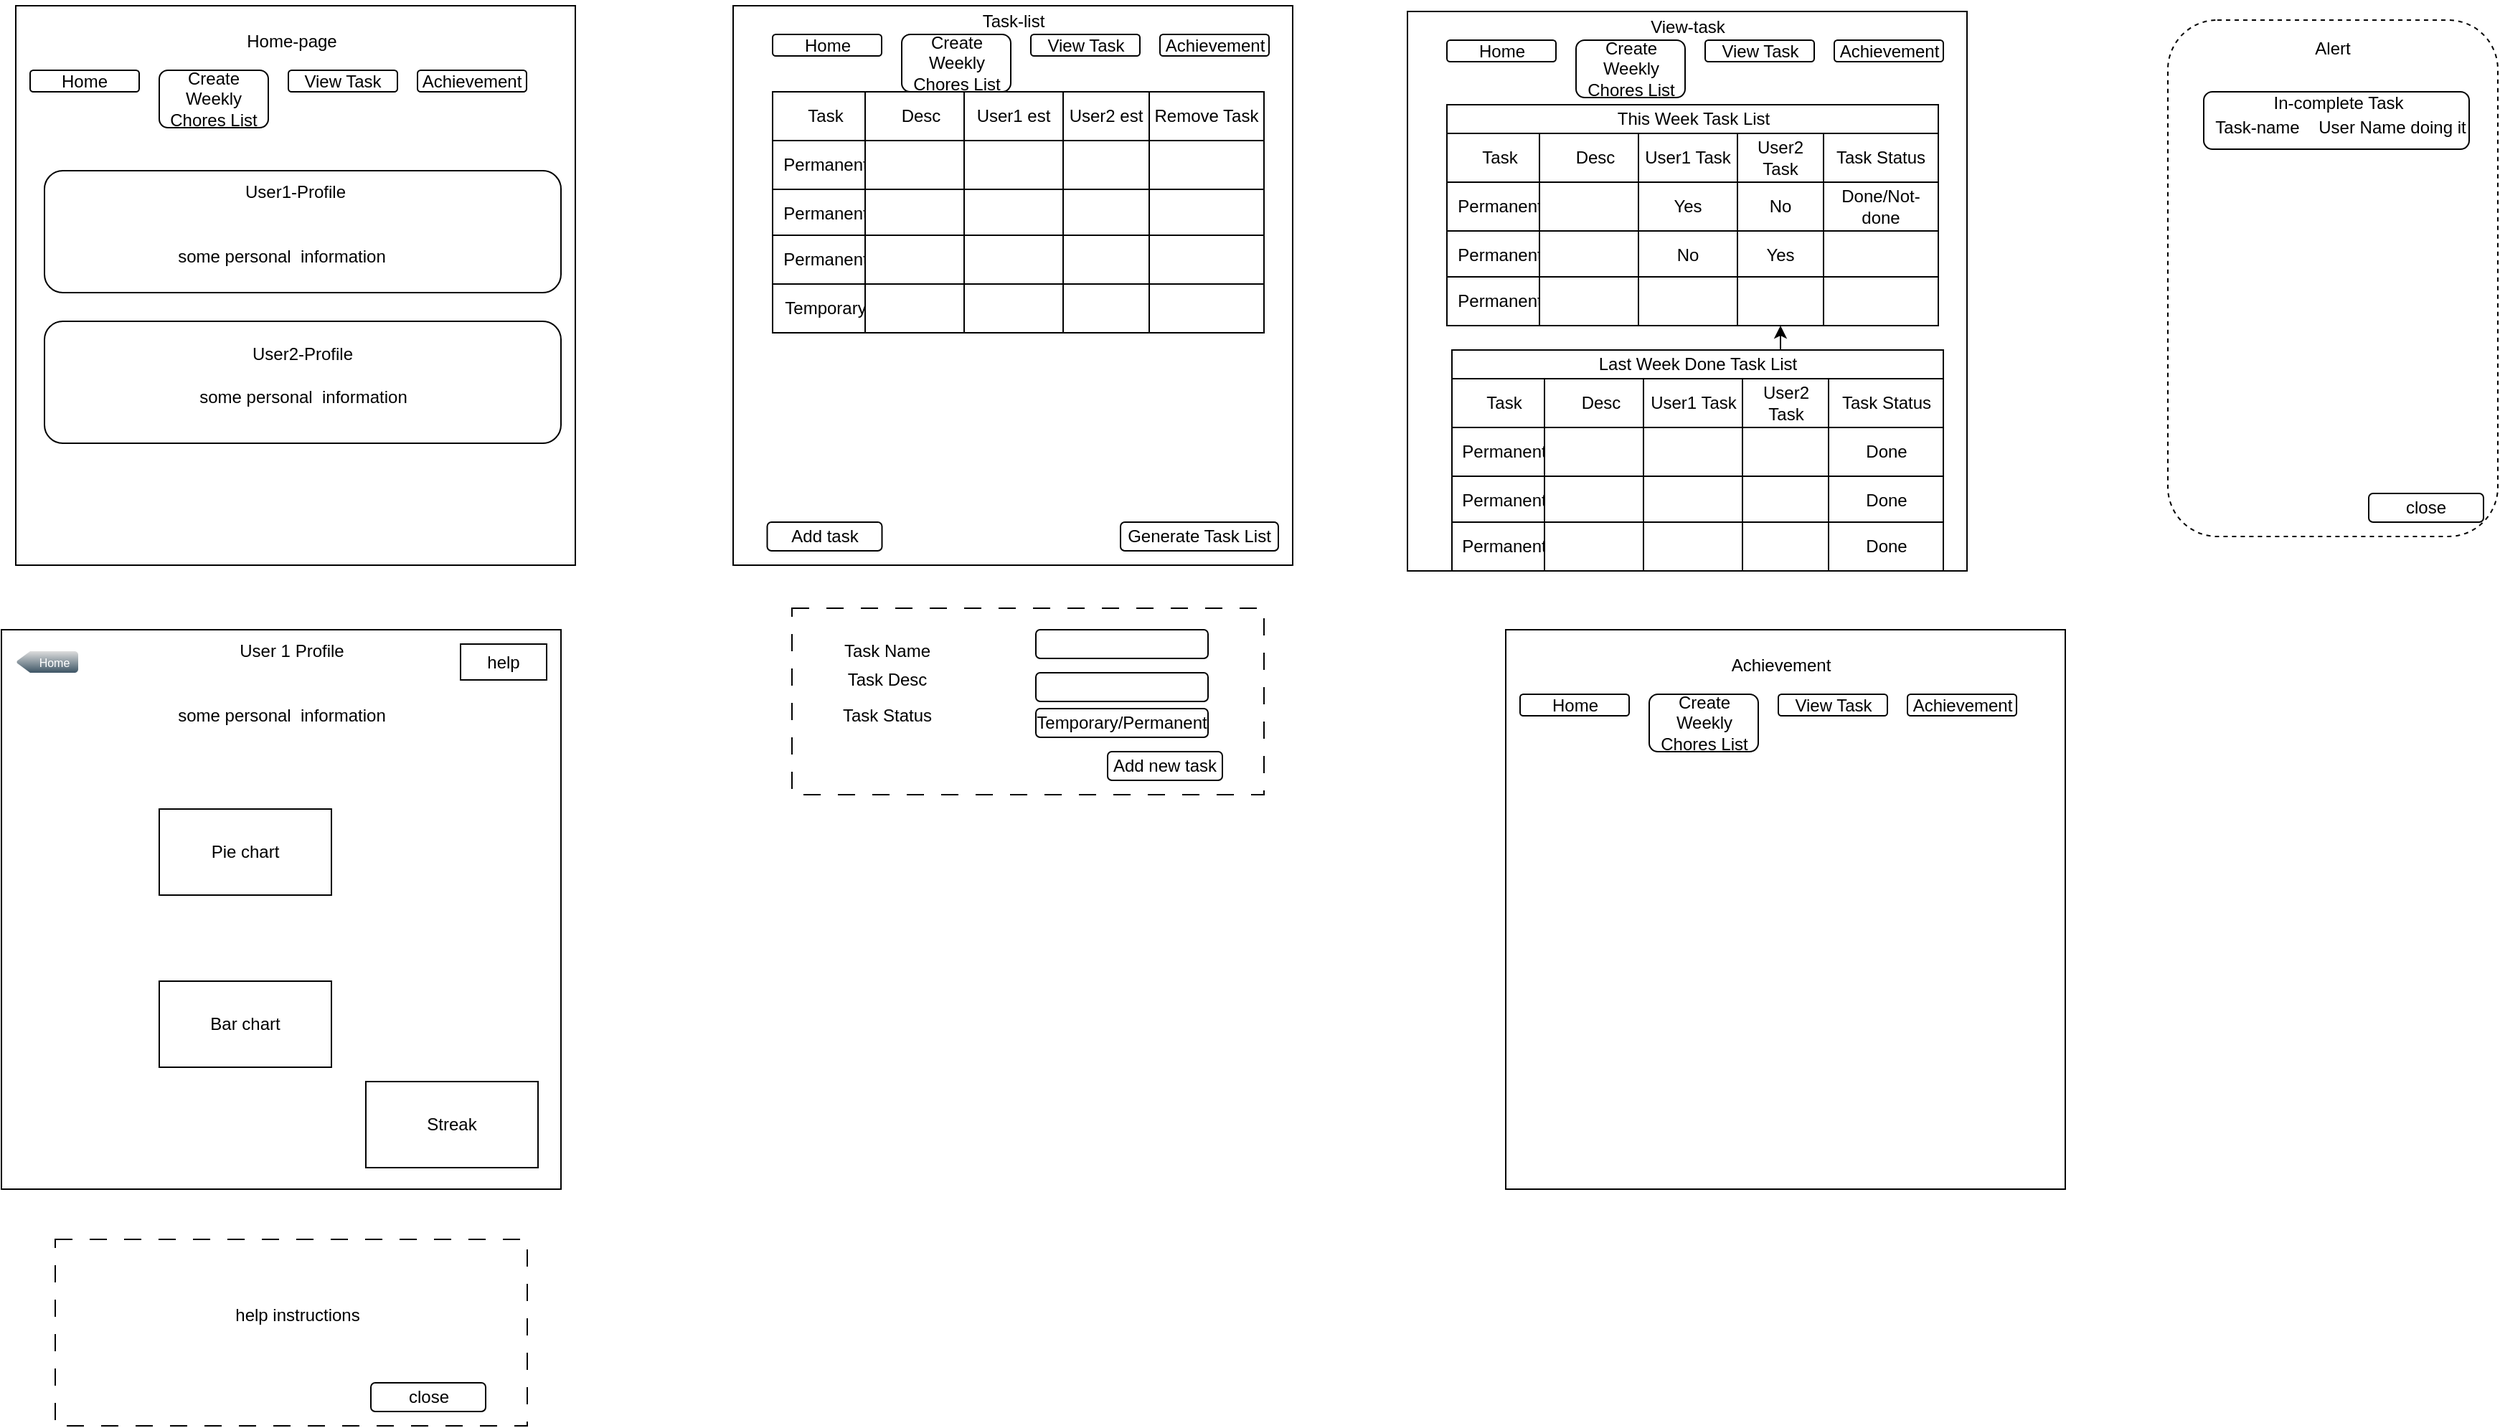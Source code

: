 <mxfile version="20.8.23" type="device"><diagram name="Page-1" id="3wJAoWSOx6QYY3Pvcc9u"><mxGraphModel dx="993" dy="699" grid="1" gridSize="10" guides="1" tooltips="1" connect="1" arrows="1" fold="1" page="1" pageScale="1" pageWidth="827" pageHeight="1169" math="0" shadow="0"><root><mxCell id="0"/><mxCell id="1" parent="0"/><mxCell id="VqaUVUZdWkBCZ70Wt7m--1" value="" style="whiteSpace=wrap;html=1;aspect=fixed;fontStyle=1" vertex="1" parent="1"><mxGeometry x="160" y="120" width="390" height="390" as="geometry"/></mxCell><mxCell id="VqaUVUZdWkBCZ70Wt7m--2" value="" style="whiteSpace=wrap;html=1;aspect=fixed;" vertex="1" parent="1"><mxGeometry x="660" y="120" width="390" height="390" as="geometry"/></mxCell><mxCell id="VqaUVUZdWkBCZ70Wt7m--3" value="Home-page" style="text;html=1;strokeColor=none;fillColor=none;align=center;verticalAlign=middle;whiteSpace=wrap;rounded=0;" vertex="1" parent="1"><mxGeometry x="304.5" y="130" width="95" height="30" as="geometry"/></mxCell><mxCell id="VqaUVUZdWkBCZ70Wt7m--4" value="Task-list" style="text;html=1;strokeColor=none;fillColor=none;align=center;verticalAlign=middle;whiteSpace=wrap;rounded=0;" vertex="1" parent="1"><mxGeometry x="807.5" y="116" width="95" height="30" as="geometry"/></mxCell><mxCell id="VqaUVUZdWkBCZ70Wt7m--6" value="Task" style="rounded=0;whiteSpace=wrap;html=1;" vertex="1" parent="1"><mxGeometry x="687.5" y="180" width="72.5" height="34" as="geometry"/></mxCell><mxCell id="VqaUVUZdWkBCZ70Wt7m--8" value="Desc" style="rounded=0;whiteSpace=wrap;html=1;" vertex="1" parent="1"><mxGeometry x="752" y="180" width="78" height="34" as="geometry"/></mxCell><mxCell id="VqaUVUZdWkBCZ70Wt7m--9" value="User1 est" style="rounded=0;whiteSpace=wrap;html=1;" vertex="1" parent="1"><mxGeometry x="821" y="180" width="69" height="34" as="geometry"/></mxCell><mxCell id="VqaUVUZdWkBCZ70Wt7m--10" value="User2 est" style="rounded=0;whiteSpace=wrap;html=1;" vertex="1" parent="1"><mxGeometry x="890" y="180" width="60" height="34" as="geometry"/></mxCell><mxCell id="VqaUVUZdWkBCZ70Wt7m--11" value="Remove Task" style="rounded=0;whiteSpace=wrap;html=1;" vertex="1" parent="1"><mxGeometry x="950" y="180" width="80" height="34" as="geometry"/></mxCell><mxCell id="VqaUVUZdWkBCZ70Wt7m--13" value="Permanent" style="rounded=0;whiteSpace=wrap;html=1;" vertex="1" parent="1"><mxGeometry x="687.5" y="214" width="72.5" height="34" as="geometry"/></mxCell><mxCell id="VqaUVUZdWkBCZ70Wt7m--14" value="" style="rounded=0;whiteSpace=wrap;html=1;" vertex="1" parent="1"><mxGeometry x="752" y="214" width="78" height="34" as="geometry"/></mxCell><mxCell id="VqaUVUZdWkBCZ70Wt7m--15" value="" style="rounded=0;whiteSpace=wrap;html=1;" vertex="1" parent="1"><mxGeometry x="821" y="214" width="69" height="34" as="geometry"/></mxCell><mxCell id="VqaUVUZdWkBCZ70Wt7m--16" value="" style="rounded=0;whiteSpace=wrap;html=1;" vertex="1" parent="1"><mxGeometry x="890" y="214" width="60" height="34" as="geometry"/></mxCell><mxCell id="VqaUVUZdWkBCZ70Wt7m--17" value="" style="rounded=0;whiteSpace=wrap;html=1;" vertex="1" parent="1"><mxGeometry x="950" y="214" width="80" height="34" as="geometry"/></mxCell><mxCell id="VqaUVUZdWkBCZ70Wt7m--18" value="Permanent" style="rounded=0;whiteSpace=wrap;html=1;" vertex="1" parent="1"><mxGeometry x="687.5" y="248" width="72.5" height="34" as="geometry"/></mxCell><mxCell id="VqaUVUZdWkBCZ70Wt7m--19" value="" style="rounded=0;whiteSpace=wrap;html=1;" vertex="1" parent="1"><mxGeometry x="752" y="248" width="78" height="34" as="geometry"/></mxCell><mxCell id="VqaUVUZdWkBCZ70Wt7m--20" value="" style="rounded=0;whiteSpace=wrap;html=1;" vertex="1" parent="1"><mxGeometry x="821" y="248" width="69" height="34" as="geometry"/></mxCell><mxCell id="VqaUVUZdWkBCZ70Wt7m--21" value="" style="rounded=0;whiteSpace=wrap;html=1;" vertex="1" parent="1"><mxGeometry x="890" y="248" width="60" height="34" as="geometry"/></mxCell><mxCell id="VqaUVUZdWkBCZ70Wt7m--22" value="" style="rounded=0;whiteSpace=wrap;html=1;" vertex="1" parent="1"><mxGeometry x="950" y="248" width="80" height="34" as="geometry"/></mxCell><mxCell id="VqaUVUZdWkBCZ70Wt7m--23" value="Permanent" style="rounded=0;whiteSpace=wrap;html=1;" vertex="1" parent="1"><mxGeometry x="687.5" y="280" width="72.5" height="34" as="geometry"/></mxCell><mxCell id="VqaUVUZdWkBCZ70Wt7m--24" value="" style="rounded=0;whiteSpace=wrap;html=1;" vertex="1" parent="1"><mxGeometry x="752" y="280" width="78" height="34" as="geometry"/></mxCell><mxCell id="VqaUVUZdWkBCZ70Wt7m--25" value="" style="rounded=0;whiteSpace=wrap;html=1;" vertex="1" parent="1"><mxGeometry x="821" y="280" width="69" height="34" as="geometry"/></mxCell><mxCell id="VqaUVUZdWkBCZ70Wt7m--26" value="" style="rounded=0;whiteSpace=wrap;html=1;" vertex="1" parent="1"><mxGeometry x="890" y="280" width="60" height="34" as="geometry"/></mxCell><mxCell id="VqaUVUZdWkBCZ70Wt7m--27" value="" style="rounded=0;whiteSpace=wrap;html=1;" vertex="1" parent="1"><mxGeometry x="950" y="280" width="80" height="34" as="geometry"/></mxCell><mxCell id="VqaUVUZdWkBCZ70Wt7m--28" value="" style="shape=image;html=1;verticalAlign=top;verticalLabelPosition=bottom;labelBackgroundColor=#ffffff;imageAspect=0;aspect=fixed;image=https://cdn4.iconfinder.com/data/icons/essentials-74/24/013_-_Trash-128.png" vertex="1" parent="1"><mxGeometry x="976" y="217" width="28" height="28" as="geometry"/></mxCell><mxCell id="VqaUVUZdWkBCZ70Wt7m--29" value="Add task" style="rounded=1;whiteSpace=wrap;html=1;" vertex="1" parent="1"><mxGeometry x="683.75" y="480" width="80" height="20" as="geometry"/></mxCell><mxCell id="VqaUVUZdWkBCZ70Wt7m--37" value="" style="rounded=0;whiteSpace=wrap;html=1;dashed=1;dashPattern=12 12;" vertex="1" parent="1"><mxGeometry x="701" y="540" width="329" height="130" as="geometry"/></mxCell><mxCell id="VqaUVUZdWkBCZ70Wt7m--35" value="" style="rounded=1;whiteSpace=wrap;html=1;" vertex="1" parent="1"><mxGeometry x="871" y="585" width="120" height="20" as="geometry"/></mxCell><mxCell id="VqaUVUZdWkBCZ70Wt7m--34" value="" style="rounded=1;whiteSpace=wrap;html=1;" vertex="1" parent="1"><mxGeometry x="871" y="555" width="120" height="20" as="geometry"/></mxCell><mxCell id="VqaUVUZdWkBCZ70Wt7m--32" value="Task Name" style="text;html=1;strokeColor=none;fillColor=none;align=center;verticalAlign=middle;whiteSpace=wrap;rounded=0;" vertex="1" parent="1"><mxGeometry x="711" y="555" width="112.5" height="30" as="geometry"/></mxCell><mxCell id="VqaUVUZdWkBCZ70Wt7m--36" value="Task Desc" style="text;html=1;strokeColor=none;fillColor=none;align=center;verticalAlign=middle;whiteSpace=wrap;rounded=0;" vertex="1" parent="1"><mxGeometry x="711" y="575" width="112.5" height="30" as="geometry"/></mxCell><mxCell id="VqaUVUZdWkBCZ70Wt7m--38" value="Add new task" style="rounded=1;whiteSpace=wrap;html=1;" vertex="1" parent="1"><mxGeometry x="921" y="640" width="80" height="20" as="geometry"/></mxCell><mxCell id="VqaUVUZdWkBCZ70Wt7m--39" value="Temporary" style="rounded=0;whiteSpace=wrap;html=1;" vertex="1" parent="1"><mxGeometry x="687.5" y="314" width="72.5" height="34" as="geometry"/></mxCell><mxCell id="VqaUVUZdWkBCZ70Wt7m--40" value="" style="rounded=0;whiteSpace=wrap;html=1;" vertex="1" parent="1"><mxGeometry x="752" y="314" width="78" height="34" as="geometry"/></mxCell><mxCell id="VqaUVUZdWkBCZ70Wt7m--41" value="" style="rounded=0;whiteSpace=wrap;html=1;" vertex="1" parent="1"><mxGeometry x="821" y="314" width="69" height="34" as="geometry"/></mxCell><mxCell id="VqaUVUZdWkBCZ70Wt7m--42" value="" style="rounded=0;whiteSpace=wrap;html=1;" vertex="1" parent="1"><mxGeometry x="890" y="314" width="60" height="34" as="geometry"/></mxCell><mxCell id="VqaUVUZdWkBCZ70Wt7m--43" value="" style="rounded=0;whiteSpace=wrap;html=1;" vertex="1" parent="1"><mxGeometry x="950" y="314" width="80" height="34" as="geometry"/></mxCell><mxCell id="VqaUVUZdWkBCZ70Wt7m--44" value="Generate Task List" style="rounded=1;whiteSpace=wrap;html=1;" vertex="1" parent="1"><mxGeometry x="930" y="480" width="110" height="20" as="geometry"/></mxCell><mxCell id="VqaUVUZdWkBCZ70Wt7m--47" value="Home" style="rounded=1;whiteSpace=wrap;html=1;" vertex="1" parent="1"><mxGeometry x="170" y="165" width="76" height="15" as="geometry"/></mxCell><mxCell id="VqaUVUZdWkBCZ70Wt7m--48" value="Create Weekly Chores List" style="rounded=1;whiteSpace=wrap;html=1;" vertex="1" parent="1"><mxGeometry x="260" y="165" width="76" height="40" as="geometry"/></mxCell><mxCell id="VqaUVUZdWkBCZ70Wt7m--49" value="View Task" style="rounded=1;whiteSpace=wrap;html=1;" vertex="1" parent="1"><mxGeometry x="350" y="165" width="76" height="15" as="geometry"/></mxCell><mxCell id="VqaUVUZdWkBCZ70Wt7m--50" value="Achievement" style="rounded=1;whiteSpace=wrap;html=1;" vertex="1" parent="1"><mxGeometry x="440" y="165" width="76" height="15" as="geometry"/></mxCell><mxCell id="VqaUVUZdWkBCZ70Wt7m--52" value="Home" style="rounded=1;whiteSpace=wrap;html=1;" vertex="1" parent="1"><mxGeometry x="687.5" y="140" width="76" height="15" as="geometry"/></mxCell><mxCell id="VqaUVUZdWkBCZ70Wt7m--53" value="Create Weekly Chores List" style="rounded=1;whiteSpace=wrap;html=1;" vertex="1" parent="1"><mxGeometry x="777.5" y="140" width="76" height="40" as="geometry"/></mxCell><mxCell id="VqaUVUZdWkBCZ70Wt7m--54" value="View Task" style="rounded=1;whiteSpace=wrap;html=1;" vertex="1" parent="1"><mxGeometry x="867.5" y="140" width="76" height="15" as="geometry"/></mxCell><mxCell id="VqaUVUZdWkBCZ70Wt7m--55" value="Achievement" style="rounded=1;whiteSpace=wrap;html=1;" vertex="1" parent="1"><mxGeometry x="957.5" y="140" width="76" height="15" as="geometry"/></mxCell><mxCell id="VqaUVUZdWkBCZ70Wt7m--56" value="Task Status" style="text;html=1;strokeColor=none;fillColor=none;align=center;verticalAlign=middle;whiteSpace=wrap;rounded=0;" vertex="1" parent="1"><mxGeometry x="711" y="600" width="112.5" height="30" as="geometry"/></mxCell><mxCell id="VqaUVUZdWkBCZ70Wt7m--57" value="Temporary/Permanent" style="rounded=1;whiteSpace=wrap;html=1;" vertex="1" parent="1"><mxGeometry x="871" y="610" width="120" height="20" as="geometry"/></mxCell><mxCell id="VqaUVUZdWkBCZ70Wt7m--58" value="" style="rounded=1;whiteSpace=wrap;html=1;" vertex="1" parent="1"><mxGeometry x="180" y="235" width="360" height="85" as="geometry"/></mxCell><mxCell id="VqaUVUZdWkBCZ70Wt7m--59" value="User1-Profile" style="text;html=1;strokeColor=none;fillColor=none;align=center;verticalAlign=middle;whiteSpace=wrap;rounded=0;" vertex="1" parent="1"><mxGeometry x="311" y="235" width="88" height="30" as="geometry"/></mxCell><mxCell id="VqaUVUZdWkBCZ70Wt7m--60" value="" style="rounded=1;whiteSpace=wrap;html=1;" vertex="1" parent="1"><mxGeometry x="180" y="340" width="360" height="85" as="geometry"/></mxCell><mxCell id="VqaUVUZdWkBCZ70Wt7m--61" value="User2-Profile" style="text;html=1;strokeColor=none;fillColor=none;align=center;verticalAlign=middle;whiteSpace=wrap;rounded=0;" vertex="1" parent="1"><mxGeometry x="316" y="348" width="88" height="30" as="geometry"/></mxCell><mxCell id="VqaUVUZdWkBCZ70Wt7m--62" value="some personal&amp;nbsp; information" style="text;html=1;strokeColor=none;fillColor=none;align=center;verticalAlign=middle;whiteSpace=wrap;rounded=0;" vertex="1" parent="1"><mxGeometry x="251" y="280" width="189" height="30" as="geometry"/></mxCell><mxCell id="VqaUVUZdWkBCZ70Wt7m--63" value="some personal&amp;nbsp; information" style="text;html=1;strokeColor=none;fillColor=none;align=center;verticalAlign=middle;whiteSpace=wrap;rounded=0;" vertex="1" parent="1"><mxGeometry x="265.5" y="378" width="189" height="30" as="geometry"/></mxCell><mxCell id="VqaUVUZdWkBCZ70Wt7m--65" value="" style="whiteSpace=wrap;html=1;aspect=fixed;" vertex="1" parent="1"><mxGeometry x="150" y="555" width="390" height="390" as="geometry"/></mxCell><mxCell id="VqaUVUZdWkBCZ70Wt7m--66" value="User 1 Profile" style="text;html=1;strokeColor=none;fillColor=none;align=center;verticalAlign=middle;whiteSpace=wrap;rounded=0;" vertex="1" parent="1"><mxGeometry x="304.5" y="555" width="95" height="30" as="geometry"/></mxCell><mxCell id="VqaUVUZdWkBCZ70Wt7m--67" value="Home" style="strokeWidth=1;html=1;shadow=0;dashed=0;shape=mxgraph.ios.iButtonBack;strokeColor=#444444;fontColor=#ffffff;buttonText=;fontSize=8;fillColor=#dddddd;fillColor2=#3D5565;spacingLeft=10;whiteSpace=wrap;align=center;sketch=0;" vertex="1" parent="1"><mxGeometry x="160" y="570" width="43.5" height="15" as="geometry"/></mxCell><mxCell id="VqaUVUZdWkBCZ70Wt7m--69" value="some personal&amp;nbsp; information" style="text;html=1;strokeColor=none;fillColor=none;align=center;verticalAlign=middle;whiteSpace=wrap;rounded=0;" vertex="1" parent="1"><mxGeometry x="251" y="600" width="189" height="30" as="geometry"/></mxCell><mxCell id="VqaUVUZdWkBCZ70Wt7m--70" value="Pie chart" style="rounded=0;whiteSpace=wrap;html=1;" vertex="1" parent="1"><mxGeometry x="260" y="680" width="120" height="60" as="geometry"/></mxCell><mxCell id="VqaUVUZdWkBCZ70Wt7m--71" value="Bar chart" style="rounded=0;whiteSpace=wrap;html=1;" vertex="1" parent="1"><mxGeometry x="260" y="800" width="120" height="60" as="geometry"/></mxCell><mxCell id="VqaUVUZdWkBCZ70Wt7m--72" value="" style="rounded=0;whiteSpace=wrap;html=1;dashed=1;dashPattern=12 12;" vertex="1" parent="1"><mxGeometry x="187.5" y="980" width="329" height="130" as="geometry"/></mxCell><mxCell id="VqaUVUZdWkBCZ70Wt7m--75" value="help instructions" style="text;html=1;strokeColor=none;fillColor=none;align=center;verticalAlign=middle;whiteSpace=wrap;rounded=0;" vertex="1" parent="1"><mxGeometry x="197.5" y="995" width="317.25" height="75" as="geometry"/></mxCell><mxCell id="VqaUVUZdWkBCZ70Wt7m--77" value="close" style="rounded=1;whiteSpace=wrap;html=1;" vertex="1" parent="1"><mxGeometry x="407.5" y="1080" width="80" height="20" as="geometry"/></mxCell><mxCell id="VqaUVUZdWkBCZ70Wt7m--81" value="help" style="rounded=0;whiteSpace=wrap;html=1;" vertex="1" parent="1"><mxGeometry x="470" y="565" width="60" height="25" as="geometry"/></mxCell><mxCell id="VqaUVUZdWkBCZ70Wt7m--82" value="" style="whiteSpace=wrap;html=1;aspect=fixed;" vertex="1" parent="1"><mxGeometry x="1130" y="124" width="390" height="390" as="geometry"/></mxCell><mxCell id="VqaUVUZdWkBCZ70Wt7m--83" value="View-task" style="text;html=1;strokeColor=none;fillColor=none;align=center;verticalAlign=middle;whiteSpace=wrap;rounded=0;" vertex="1" parent="1"><mxGeometry x="1277.5" y="120" width="95" height="30" as="geometry"/></mxCell><mxCell id="VqaUVUZdWkBCZ70Wt7m--84" value="Task" style="rounded=0;whiteSpace=wrap;html=1;" vertex="1" parent="1"><mxGeometry x="1157.5" y="209" width="72.5" height="34" as="geometry"/></mxCell><mxCell id="VqaUVUZdWkBCZ70Wt7m--85" value="Desc" style="rounded=0;whiteSpace=wrap;html=1;" vertex="1" parent="1"><mxGeometry x="1222" y="209" width="78" height="34" as="geometry"/></mxCell><mxCell id="VqaUVUZdWkBCZ70Wt7m--86" value="User1 Task" style="rounded=0;whiteSpace=wrap;html=1;" vertex="1" parent="1"><mxGeometry x="1291" y="209" width="69" height="34" as="geometry"/></mxCell><mxCell id="VqaUVUZdWkBCZ70Wt7m--87" value="User2 Task" style="rounded=0;whiteSpace=wrap;html=1;" vertex="1" parent="1"><mxGeometry x="1360" y="209" width="60" height="34" as="geometry"/></mxCell><mxCell id="VqaUVUZdWkBCZ70Wt7m--88" value="Task Status" style="rounded=0;whiteSpace=wrap;html=1;" vertex="1" parent="1"><mxGeometry x="1420" y="209" width="80" height="34" as="geometry"/></mxCell><mxCell id="VqaUVUZdWkBCZ70Wt7m--89" value="Permanent" style="rounded=0;whiteSpace=wrap;html=1;" vertex="1" parent="1"><mxGeometry x="1157.5" y="243" width="72.5" height="34" as="geometry"/></mxCell><mxCell id="VqaUVUZdWkBCZ70Wt7m--90" value="" style="rounded=0;whiteSpace=wrap;html=1;" vertex="1" parent="1"><mxGeometry x="1222" y="243" width="78" height="34" as="geometry"/></mxCell><mxCell id="VqaUVUZdWkBCZ70Wt7m--91" value="Yes" style="rounded=0;whiteSpace=wrap;html=1;" vertex="1" parent="1"><mxGeometry x="1291" y="243" width="69" height="34" as="geometry"/></mxCell><mxCell id="VqaUVUZdWkBCZ70Wt7m--92" value="No" style="rounded=0;whiteSpace=wrap;html=1;" vertex="1" parent="1"><mxGeometry x="1360" y="243" width="60" height="34" as="geometry"/></mxCell><mxCell id="VqaUVUZdWkBCZ70Wt7m--93" value="Done/Not-done" style="rounded=0;whiteSpace=wrap;html=1;" vertex="1" parent="1"><mxGeometry x="1420" y="243" width="80" height="34" as="geometry"/></mxCell><mxCell id="VqaUVUZdWkBCZ70Wt7m--94" value="Permanent" style="rounded=0;whiteSpace=wrap;html=1;" vertex="1" parent="1"><mxGeometry x="1157.5" y="277" width="72.5" height="34" as="geometry"/></mxCell><mxCell id="VqaUVUZdWkBCZ70Wt7m--95" value="" style="rounded=0;whiteSpace=wrap;html=1;" vertex="1" parent="1"><mxGeometry x="1222" y="277" width="78" height="34" as="geometry"/></mxCell><mxCell id="VqaUVUZdWkBCZ70Wt7m--96" value="No" style="rounded=0;whiteSpace=wrap;html=1;" vertex="1" parent="1"><mxGeometry x="1291" y="277" width="69" height="34" as="geometry"/></mxCell><mxCell id="VqaUVUZdWkBCZ70Wt7m--97" value="Yes" style="rounded=0;whiteSpace=wrap;html=1;" vertex="1" parent="1"><mxGeometry x="1360" y="277" width="60" height="34" as="geometry"/></mxCell><mxCell id="VqaUVUZdWkBCZ70Wt7m--98" value="" style="rounded=0;whiteSpace=wrap;html=1;" vertex="1" parent="1"><mxGeometry x="1420" y="277" width="80" height="34" as="geometry"/></mxCell><mxCell id="VqaUVUZdWkBCZ70Wt7m--99" value="Permanent" style="rounded=0;whiteSpace=wrap;html=1;" vertex="1" parent="1"><mxGeometry x="1157.5" y="309" width="72.5" height="34" as="geometry"/></mxCell><mxCell id="VqaUVUZdWkBCZ70Wt7m--100" value="" style="rounded=0;whiteSpace=wrap;html=1;" vertex="1" parent="1"><mxGeometry x="1222" y="309" width="78" height="34" as="geometry"/></mxCell><mxCell id="VqaUVUZdWkBCZ70Wt7m--101" value="" style="rounded=0;whiteSpace=wrap;html=1;" vertex="1" parent="1"><mxGeometry x="1291" y="309" width="69" height="34" as="geometry"/></mxCell><mxCell id="VqaUVUZdWkBCZ70Wt7m--102" value="" style="rounded=0;whiteSpace=wrap;html=1;" vertex="1" parent="1"><mxGeometry x="1360" y="309" width="60" height="34" as="geometry"/></mxCell><mxCell id="VqaUVUZdWkBCZ70Wt7m--103" value="" style="rounded=0;whiteSpace=wrap;html=1;" vertex="1" parent="1"><mxGeometry x="1420" y="309" width="80" height="34" as="geometry"/></mxCell><mxCell id="VqaUVUZdWkBCZ70Wt7m--112" value="Home" style="rounded=1;whiteSpace=wrap;html=1;" vertex="1" parent="1"><mxGeometry x="1157.5" y="144" width="76" height="15" as="geometry"/></mxCell><mxCell id="VqaUVUZdWkBCZ70Wt7m--113" value="Create Weekly Chores List" style="rounded=1;whiteSpace=wrap;html=1;" vertex="1" parent="1"><mxGeometry x="1247.5" y="144" width="76" height="40" as="geometry"/></mxCell><mxCell id="VqaUVUZdWkBCZ70Wt7m--114" value="View Task" style="rounded=1;whiteSpace=wrap;html=1;" vertex="1" parent="1"><mxGeometry x="1337.5" y="144" width="76" height="15" as="geometry"/></mxCell><mxCell id="VqaUVUZdWkBCZ70Wt7m--115" value="Achievement" style="rounded=1;whiteSpace=wrap;html=1;" vertex="1" parent="1"><mxGeometry x="1427.5" y="144" width="76" height="15" as="geometry"/></mxCell><mxCell id="VqaUVUZdWkBCZ70Wt7m--116" value="" style="shape=image;html=1;verticalAlign=top;verticalLabelPosition=bottom;labelBackgroundColor=#ffffff;imageAspect=0;aspect=fixed;image=https://cdn4.iconfinder.com/data/icons/48-bubbles/48/43.Bell-128.png" vertex="1" parent="1"><mxGeometry x="1500" y="127.25" width="15.5" height="15.5" as="geometry"/></mxCell><mxCell id="VqaUVUZdWkBCZ70Wt7m--117" value="This Week Task List" style="rounded=0;whiteSpace=wrap;html=1;" vertex="1" parent="1"><mxGeometry x="1157.5" y="189" width="342.5" height="20" as="geometry"/></mxCell><mxCell id="VqaUVUZdWkBCZ70Wt7m--118" value="Task" style="rounded=0;whiteSpace=wrap;html=1;" vertex="1" parent="1"><mxGeometry x="1161" y="380" width="72.5" height="34" as="geometry"/></mxCell><mxCell id="VqaUVUZdWkBCZ70Wt7m--119" value="Desc" style="rounded=0;whiteSpace=wrap;html=1;" vertex="1" parent="1"><mxGeometry x="1225.5" y="380" width="78" height="34" as="geometry"/></mxCell><mxCell id="VqaUVUZdWkBCZ70Wt7m--139" value="" style="edgeStyle=orthogonalEdgeStyle;rounded=0;orthogonalLoop=1;jettySize=auto;html=1;" edge="1" parent="1" source="VqaUVUZdWkBCZ70Wt7m--120" target="VqaUVUZdWkBCZ70Wt7m--102"><mxGeometry relative="1" as="geometry"/></mxCell><mxCell id="VqaUVUZdWkBCZ70Wt7m--120" value="User1 Task" style="rounded=0;whiteSpace=wrap;html=1;" vertex="1" parent="1"><mxGeometry x="1294.5" y="380" width="69" height="34" as="geometry"/></mxCell><mxCell id="VqaUVUZdWkBCZ70Wt7m--121" value="User2 Task" style="rounded=0;whiteSpace=wrap;html=1;" vertex="1" parent="1"><mxGeometry x="1363.5" y="380" width="60" height="34" as="geometry"/></mxCell><mxCell id="VqaUVUZdWkBCZ70Wt7m--122" value="Task Status" style="rounded=0;whiteSpace=wrap;html=1;" vertex="1" parent="1"><mxGeometry x="1423.5" y="380" width="80" height="34" as="geometry"/></mxCell><mxCell id="VqaUVUZdWkBCZ70Wt7m--123" value="Permanent" style="rounded=0;whiteSpace=wrap;html=1;" vertex="1" parent="1"><mxGeometry x="1161" y="414" width="72.5" height="34" as="geometry"/></mxCell><mxCell id="VqaUVUZdWkBCZ70Wt7m--124" value="" style="rounded=0;whiteSpace=wrap;html=1;" vertex="1" parent="1"><mxGeometry x="1225.5" y="414" width="78" height="34" as="geometry"/></mxCell><mxCell id="VqaUVUZdWkBCZ70Wt7m--125" value="" style="rounded=0;whiteSpace=wrap;html=1;" vertex="1" parent="1"><mxGeometry x="1294.5" y="414" width="69" height="34" as="geometry"/></mxCell><mxCell id="VqaUVUZdWkBCZ70Wt7m--126" value="" style="rounded=0;whiteSpace=wrap;html=1;" vertex="1" parent="1"><mxGeometry x="1363.5" y="414" width="60" height="34" as="geometry"/></mxCell><mxCell id="VqaUVUZdWkBCZ70Wt7m--127" value="Done" style="rounded=0;whiteSpace=wrap;html=1;" vertex="1" parent="1"><mxGeometry x="1423.5" y="414" width="80" height="34" as="geometry"/></mxCell><mxCell id="VqaUVUZdWkBCZ70Wt7m--128" value="Permanent" style="rounded=0;whiteSpace=wrap;html=1;" vertex="1" parent="1"><mxGeometry x="1161" y="448" width="72.5" height="34" as="geometry"/></mxCell><mxCell id="VqaUVUZdWkBCZ70Wt7m--129" value="" style="rounded=0;whiteSpace=wrap;html=1;" vertex="1" parent="1"><mxGeometry x="1225.5" y="448" width="78" height="34" as="geometry"/></mxCell><mxCell id="VqaUVUZdWkBCZ70Wt7m--130" value="" style="rounded=0;whiteSpace=wrap;html=1;" vertex="1" parent="1"><mxGeometry x="1294.5" y="448" width="69" height="34" as="geometry"/></mxCell><mxCell id="VqaUVUZdWkBCZ70Wt7m--131" value="" style="rounded=0;whiteSpace=wrap;html=1;" vertex="1" parent="1"><mxGeometry x="1363.5" y="448" width="60" height="34" as="geometry"/></mxCell><mxCell id="VqaUVUZdWkBCZ70Wt7m--132" value="Done" style="rounded=0;whiteSpace=wrap;html=1;" vertex="1" parent="1"><mxGeometry x="1423.5" y="448" width="80" height="34" as="geometry"/></mxCell><mxCell id="VqaUVUZdWkBCZ70Wt7m--133" value="Permanent" style="rounded=0;whiteSpace=wrap;html=1;" vertex="1" parent="1"><mxGeometry x="1161" y="480" width="72.5" height="34" as="geometry"/></mxCell><mxCell id="VqaUVUZdWkBCZ70Wt7m--134" value="" style="rounded=0;whiteSpace=wrap;html=1;" vertex="1" parent="1"><mxGeometry x="1225.5" y="480" width="78" height="34" as="geometry"/></mxCell><mxCell id="VqaUVUZdWkBCZ70Wt7m--135" value="" style="rounded=0;whiteSpace=wrap;html=1;" vertex="1" parent="1"><mxGeometry x="1294.5" y="480" width="69" height="34" as="geometry"/></mxCell><mxCell id="VqaUVUZdWkBCZ70Wt7m--136" value="" style="rounded=0;whiteSpace=wrap;html=1;" vertex="1" parent="1"><mxGeometry x="1363.5" y="480" width="60" height="34" as="geometry"/></mxCell><mxCell id="VqaUVUZdWkBCZ70Wt7m--137" value="Done" style="rounded=0;whiteSpace=wrap;html=1;" vertex="1" parent="1"><mxGeometry x="1423.5" y="480" width="80" height="34" as="geometry"/></mxCell><mxCell id="VqaUVUZdWkBCZ70Wt7m--138" value="Last Week Done Task List" style="rounded=0;whiteSpace=wrap;html=1;" vertex="1" parent="1"><mxGeometry x="1161" y="360" width="342.5" height="20" as="geometry"/></mxCell><mxCell id="VqaUVUZdWkBCZ70Wt7m--141" value="" style="whiteSpace=wrap;html=1;aspect=fixed;fontStyle=1" vertex="1" parent="1"><mxGeometry x="1198.5" y="555" width="390" height="390" as="geometry"/></mxCell><mxCell id="VqaUVUZdWkBCZ70Wt7m--142" value="Achievement" style="text;html=1;strokeColor=none;fillColor=none;align=center;verticalAlign=middle;whiteSpace=wrap;rounded=0;" vertex="1" parent="1"><mxGeometry x="1343" y="565" width="95" height="30" as="geometry"/></mxCell><mxCell id="VqaUVUZdWkBCZ70Wt7m--143" value="Home" style="rounded=1;whiteSpace=wrap;html=1;" vertex="1" parent="1"><mxGeometry x="1208.5" y="600" width="76" height="15" as="geometry"/></mxCell><mxCell id="VqaUVUZdWkBCZ70Wt7m--144" value="Create Weekly Chores List" style="rounded=1;whiteSpace=wrap;html=1;" vertex="1" parent="1"><mxGeometry x="1298.5" y="600" width="76" height="40" as="geometry"/></mxCell><mxCell id="VqaUVUZdWkBCZ70Wt7m--145" value="View Task" style="rounded=1;whiteSpace=wrap;html=1;" vertex="1" parent="1"><mxGeometry x="1388.5" y="600" width="76" height="15" as="geometry"/></mxCell><mxCell id="VqaUVUZdWkBCZ70Wt7m--146" value="Achievement" style="rounded=1;whiteSpace=wrap;html=1;" vertex="1" parent="1"><mxGeometry x="1478.5" y="600" width="76" height="15" as="geometry"/></mxCell><mxCell id="VqaUVUZdWkBCZ70Wt7m--153" value="" style="rounded=1;whiteSpace=wrap;html=1;dashed=1;" vertex="1" parent="1"><mxGeometry x="1660" y="130" width="230" height="360" as="geometry"/></mxCell><mxCell id="VqaUVUZdWkBCZ70Wt7m--154" value="Alert" style="text;html=1;strokeColor=none;fillColor=none;align=center;verticalAlign=middle;whiteSpace=wrap;rounded=0;" vertex="1" parent="1"><mxGeometry x="1745" y="135" width="60" height="30" as="geometry"/></mxCell><mxCell id="VqaUVUZdWkBCZ70Wt7m--155" value="" style="rounded=1;whiteSpace=wrap;html=1;" vertex="1" parent="1"><mxGeometry x="1685" y="180" width="185" height="40" as="geometry"/></mxCell><mxCell id="VqaUVUZdWkBCZ70Wt7m--156" value="In-complete Task" style="text;html=1;strokeColor=none;fillColor=none;align=center;verticalAlign=middle;whiteSpace=wrap;rounded=0;" vertex="1" parent="1"><mxGeometry x="1724" y="173" width="110" height="30" as="geometry"/></mxCell><mxCell id="VqaUVUZdWkBCZ70Wt7m--157" value="Task-name" style="text;html=1;strokeColor=none;fillColor=none;align=center;verticalAlign=middle;whiteSpace=wrap;rounded=0;" vertex="1" parent="1"><mxGeometry x="1685" y="190" width="75" height="30" as="geometry"/></mxCell><mxCell id="VqaUVUZdWkBCZ70Wt7m--158" value="User Name doing it" style="text;html=1;strokeColor=none;fillColor=none;align=center;verticalAlign=middle;whiteSpace=wrap;rounded=0;" vertex="1" parent="1"><mxGeometry x="1764" y="190" width="105" height="30" as="geometry"/></mxCell><mxCell id="VqaUVUZdWkBCZ70Wt7m--159" value="close" style="rounded=1;whiteSpace=wrap;html=1;" vertex="1" parent="1"><mxGeometry x="1800" y="460" width="80" height="20" as="geometry"/></mxCell><mxCell id="VqaUVUZdWkBCZ70Wt7m--160" value="Streak" style="rounded=0;whiteSpace=wrap;html=1;" vertex="1" parent="1"><mxGeometry x="404" y="870" width="120" height="60" as="geometry"/></mxCell></root></mxGraphModel></diagram></mxfile>